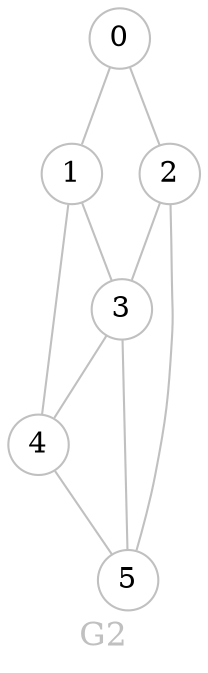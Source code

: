graph G2 {
	graph [bgcolor="#ffffff00" fontcolor=grey fontsize=16 label=G2 overlap=false]
	node [color=grey fixedsize=true fontsize=14 shape=circle style=filled width=0.4]
	edge [arrowsize=0.7 color=grey fontcolor=grey fontsize=12]
	node [fillcolor="#ffffff"]
	0
	node [fillcolor="#ffffff"]
	1
	node [fillcolor="#ffffff"]
	2
	node [fillcolor="#ffffff"]
	3
	node [fillcolor="#ffffff"]
	4
	node [fillcolor="#ffffff"]
	5
	0 -- 1
	0 -- 2
	1 -- 3
	1 -- 4
	2 -- 3
	2 -- 5
	3 -- 4
	3 -- 5
	4 -- 5
}
